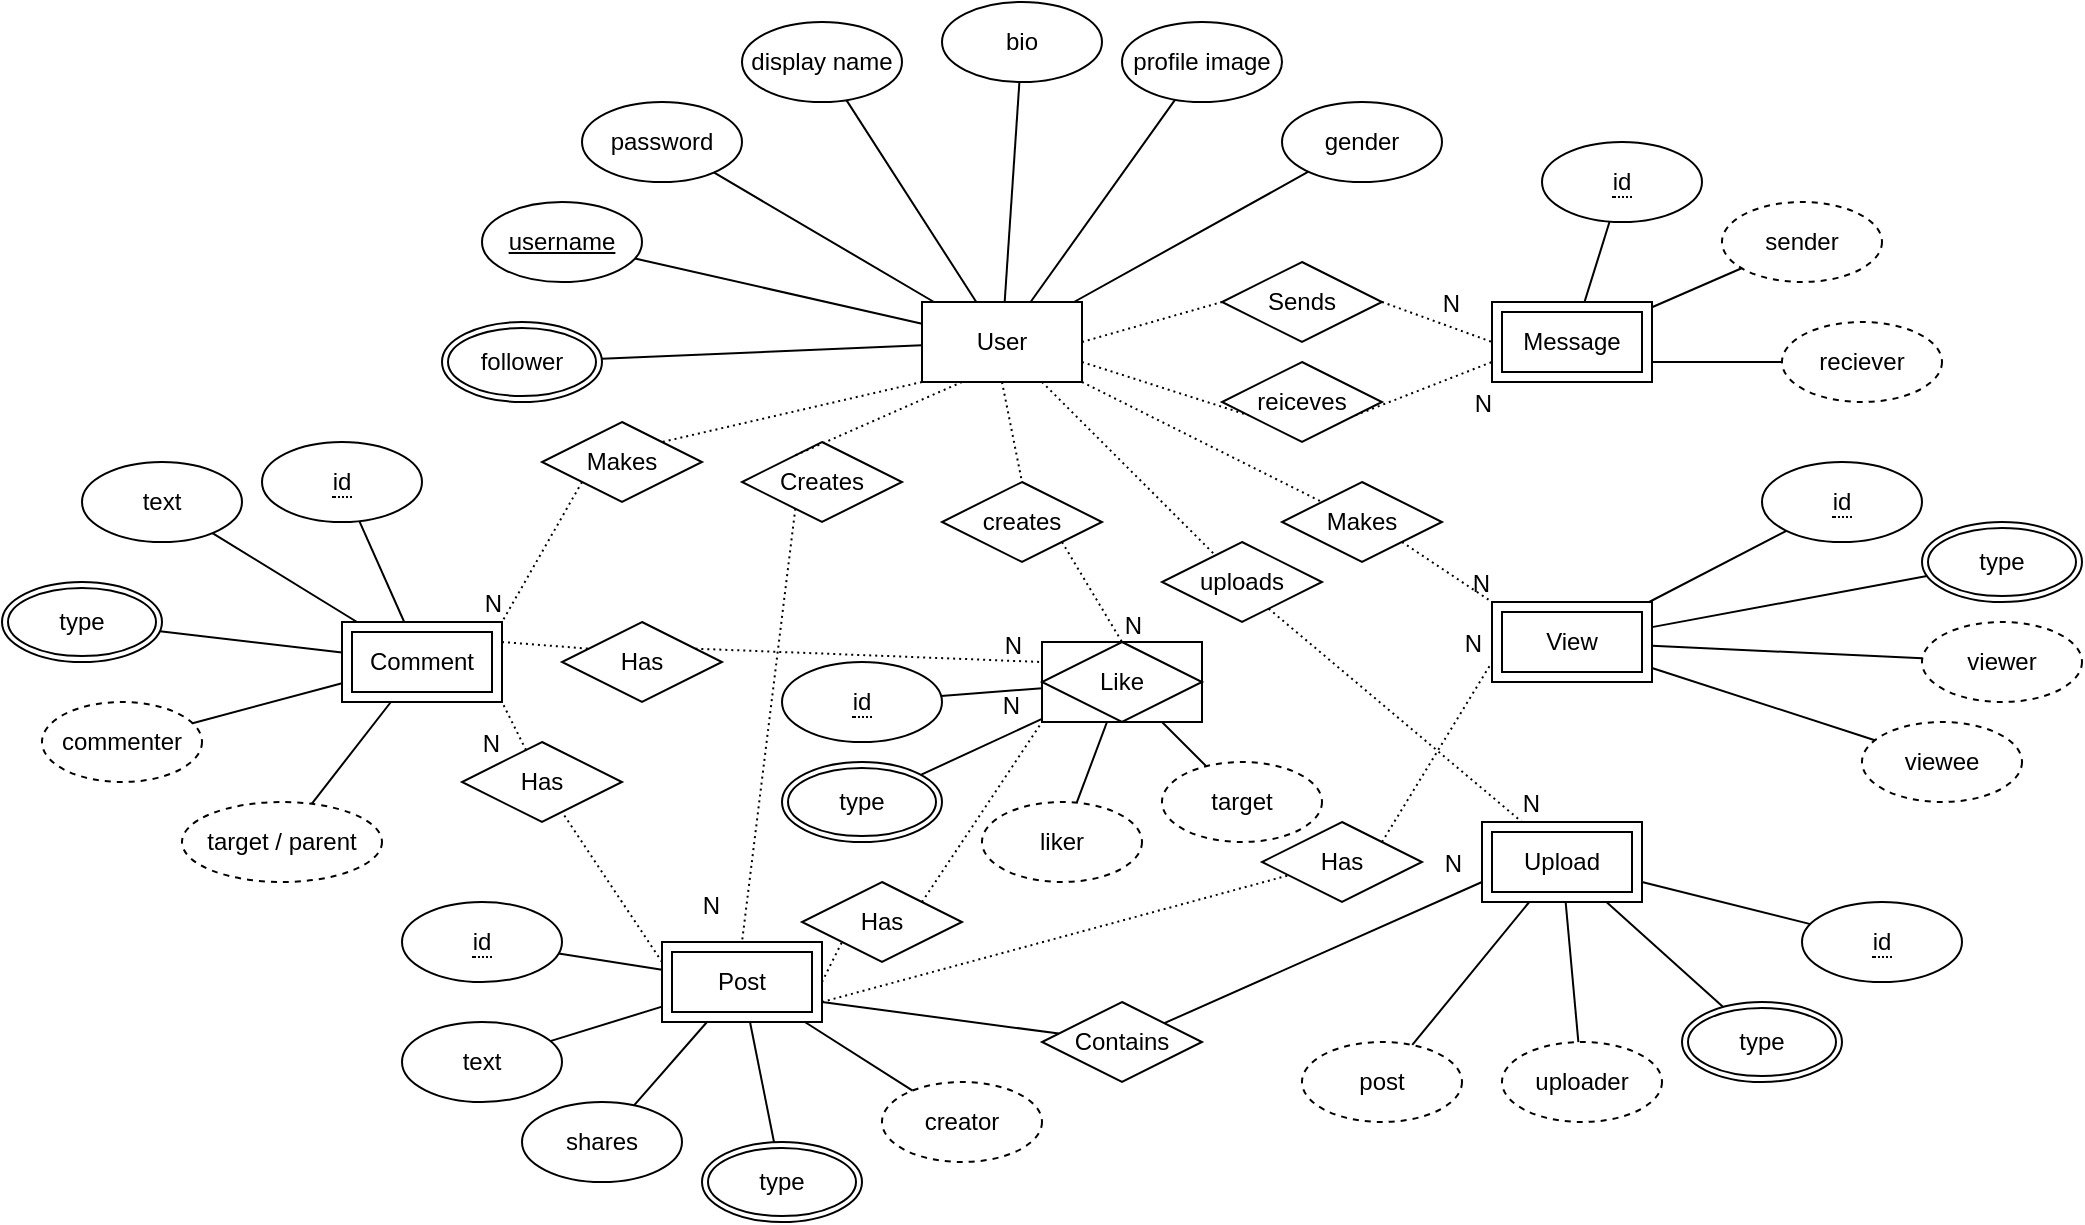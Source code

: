 <mxfile version="20.5.3" type="device"><diagram id="5wnu7Yv1S2RrJkUc7BEH" name="Page-1"><mxGraphModel dx="1881" dy="1700" grid="1" gridSize="10" guides="1" tooltips="1" connect="1" arrows="1" fold="1" page="1" pageScale="1" pageWidth="850" pageHeight="1100" math="0" shadow="0"><root><mxCell id="0"/><mxCell id="1" parent="0"/><mxCell id="T-EY9Mj40xSoA61STu2C-1" value="User" style="rounded=0;whiteSpace=wrap;html=1;" vertex="1" parent="1"><mxGeometry x="100" y="-60" width="80" height="40" as="geometry"/></mxCell><mxCell id="T-EY9Mj40xSoA61STu2C-10" value="Post" style="shape=ext;margin=3;double=1;whiteSpace=wrap;html=1;align=center;" vertex="1" parent="1"><mxGeometry x="-30" y="260" width="80" height="40" as="geometry"/></mxCell><mxCell id="T-EY9Mj40xSoA61STu2C-13" value="Upload" style="shape=ext;margin=3;double=1;whiteSpace=wrap;html=1;align=center;" vertex="1" parent="1"><mxGeometry x="380" y="200" width="80" height="40" as="geometry"/></mxCell><mxCell id="T-EY9Mj40xSoA61STu2C-14" value="Message" style="shape=ext;margin=3;double=1;whiteSpace=wrap;html=1;align=center;" vertex="1" parent="1"><mxGeometry x="385" y="-60" width="80" height="40" as="geometry"/></mxCell><mxCell id="T-EY9Mj40xSoA61STu2C-16" value="Comment" style="shape=ext;margin=3;double=1;whiteSpace=wrap;html=1;align=center;" vertex="1" parent="1"><mxGeometry x="-190" y="100" width="80" height="40" as="geometry"/></mxCell><mxCell id="T-EY9Mj40xSoA61STu2C-17" value="View" style="shape=ext;margin=3;double=1;whiteSpace=wrap;html=1;align=center;" vertex="1" parent="1"><mxGeometry x="385" y="90" width="80" height="40" as="geometry"/></mxCell><mxCell id="T-EY9Mj40xSoA61STu2C-19" value="username" style="ellipse;whiteSpace=wrap;html=1;align=center;fontStyle=4;" vertex="1" parent="1"><mxGeometry x="-120" y="-110" width="80" height="40" as="geometry"/></mxCell><mxCell id="T-EY9Mj40xSoA61STu2C-20" value="password" style="ellipse;whiteSpace=wrap;html=1;align=center;" vertex="1" parent="1"><mxGeometry x="-70" y="-160" width="80" height="40" as="geometry"/></mxCell><mxCell id="T-EY9Mj40xSoA61STu2C-21" value="display name" style="ellipse;whiteSpace=wrap;html=1;align=center;" vertex="1" parent="1"><mxGeometry x="10" y="-200" width="80" height="40" as="geometry"/></mxCell><mxCell id="T-EY9Mj40xSoA61STu2C-22" value="bio" style="ellipse;whiteSpace=wrap;html=1;align=center;" vertex="1" parent="1"><mxGeometry x="110" y="-210" width="80" height="40" as="geometry"/></mxCell><mxCell id="T-EY9Mj40xSoA61STu2C-23" value="profile image" style="ellipse;whiteSpace=wrap;html=1;align=center;" vertex="1" parent="1"><mxGeometry x="200" y="-200" width="80" height="40" as="geometry"/></mxCell><mxCell id="T-EY9Mj40xSoA61STu2C-24" value="gender" style="ellipse;whiteSpace=wrap;html=1;align=center;" vertex="1" parent="1"><mxGeometry x="280" y="-160" width="80" height="40" as="geometry"/></mxCell><mxCell id="T-EY9Mj40xSoA61STu2C-26" value="follower" style="ellipse;shape=doubleEllipse;margin=3;whiteSpace=wrap;html=1;align=center;" vertex="1" parent="1"><mxGeometry x="-140" y="-50" width="80" height="40" as="geometry"/></mxCell><mxCell id="T-EY9Mj40xSoA61STu2C-34" value="" style="endArrow=none;html=1;rounded=0;dashed=1;dashPattern=1 2;exitX=0.25;exitY=1;exitDx=0;exitDy=0;entryX=0.5;entryY=0;entryDx=0;entryDy=0;startArrow=none;" edge="1" parent="1" source="T-EY9Mj40xSoA61STu2C-36" target="T-EY9Mj40xSoA61STu2C-10"><mxGeometry relative="1" as="geometry"><mxPoint x="130" y="250" as="sourcePoint"/><mxPoint x="290" y="250" as="targetPoint"/></mxGeometry></mxCell><mxCell id="T-EY9Mj40xSoA61STu2C-35" value="N" style="resizable=0;html=1;align=right;verticalAlign=bottom;" connectable="0" vertex="1" parent="T-EY9Mj40xSoA61STu2C-34"><mxGeometry x="1" relative="1" as="geometry"><mxPoint x="-10" y="-10" as="offset"/></mxGeometry></mxCell><mxCell id="T-EY9Mj40xSoA61STu2C-36" value="Creates" style="shape=rhombus;perimeter=rhombusPerimeter;whiteSpace=wrap;html=1;align=center;" vertex="1" parent="1"><mxGeometry x="10" y="10" width="80" height="40" as="geometry"/></mxCell><mxCell id="T-EY9Mj40xSoA61STu2C-37" value="" style="endArrow=none;html=1;rounded=0;dashed=1;dashPattern=1 2;exitX=0.25;exitY=1;exitDx=0;exitDy=0;entryX=0.25;entryY=0;entryDx=0;entryDy=0;" edge="1" parent="1" source="T-EY9Mj40xSoA61STu2C-1" target="T-EY9Mj40xSoA61STu2C-36"><mxGeometry relative="1" as="geometry"><mxPoint x="100" y="120" as="sourcePoint"/><mxPoint x="20" y="290" as="targetPoint"/></mxGeometry></mxCell><mxCell id="T-EY9Mj40xSoA61STu2C-39" value="" style="endArrow=none;html=1;rounded=0;entryX=0;entryY=0.75;entryDx=0;entryDy=0;startArrow=none;" edge="1" parent="1" source="T-EY9Mj40xSoA61STu2C-41" target="T-EY9Mj40xSoA61STu2C-13"><mxGeometry relative="1" as="geometry"><mxPoint x="50" y="330" as="sourcePoint"/><mxPoint x="210" y="330" as="targetPoint"/></mxGeometry></mxCell><mxCell id="T-EY9Mj40xSoA61STu2C-40" value="N" style="resizable=0;html=1;align=right;verticalAlign=bottom;" connectable="0" vertex="1" parent="T-EY9Mj40xSoA61STu2C-39"><mxGeometry x="1" relative="1" as="geometry"><mxPoint x="-10" as="offset"/></mxGeometry></mxCell><mxCell id="T-EY9Mj40xSoA61STu2C-41" value="Contains" style="shape=rhombus;perimeter=rhombusPerimeter;whiteSpace=wrap;html=1;align=center;" vertex="1" parent="1"><mxGeometry x="160" y="290" width="80" height="40" as="geometry"/></mxCell><mxCell id="T-EY9Mj40xSoA61STu2C-42" value="" style="endArrow=none;html=1;rounded=0;exitX=1;exitY=0.75;exitDx=0;exitDy=0;" edge="1" parent="1" source="T-EY9Mj40xSoA61STu2C-10" target="T-EY9Mj40xSoA61STu2C-41"><mxGeometry relative="1" as="geometry"><mxPoint x="-30" y="330" as="sourcePoint"/><mxPoint x="80" y="450" as="targetPoint"/></mxGeometry></mxCell><mxCell id="T-EY9Mj40xSoA61STu2C-49" value="" style="endArrow=none;html=1;rounded=0;dashed=1;dashPattern=1 2;exitX=0;exitY=1;exitDx=0;exitDy=0;entryX=1;entryY=0;entryDx=0;entryDy=0;startArrow=none;" edge="1" parent="1" source="T-EY9Mj40xSoA61STu2C-48" target="T-EY9Mj40xSoA61STu2C-16"><mxGeometry relative="1" as="geometry"><mxPoint x="20" y="140" as="sourcePoint"/><mxPoint x="180" y="140" as="targetPoint"/></mxGeometry></mxCell><mxCell id="T-EY9Mj40xSoA61STu2C-50" value="N" style="resizable=0;html=1;align=right;verticalAlign=bottom;" connectable="0" vertex="1" parent="T-EY9Mj40xSoA61STu2C-49"><mxGeometry x="1" relative="1" as="geometry"/></mxCell><mxCell id="T-EY9Mj40xSoA61STu2C-48" value="Makes" style="shape=rhombus;perimeter=rhombusPerimeter;whiteSpace=wrap;html=1;align=center;" vertex="1" parent="1"><mxGeometry x="-90" width="80" height="40" as="geometry"/></mxCell><mxCell id="T-EY9Mj40xSoA61STu2C-51" value="" style="endArrow=none;html=1;rounded=0;dashed=1;dashPattern=1 2;exitX=0;exitY=1;exitDx=0;exitDy=0;entryX=1;entryY=0;entryDx=0;entryDy=0;" edge="1" parent="1" source="T-EY9Mj40xSoA61STu2C-1" target="T-EY9Mj40xSoA61STu2C-48"><mxGeometry relative="1" as="geometry"><mxPoint x="100" y="-20" as="sourcePoint"/><mxPoint x="-80" y="90" as="targetPoint"/></mxGeometry></mxCell><mxCell id="T-EY9Mj40xSoA61STu2C-53" value="" style="endArrow=none;html=1;rounded=0;dashed=1;dashPattern=1 2;entryX=1;entryY=1;entryDx=0;entryDy=0;startArrow=none;" edge="1" parent="1" source="T-EY9Mj40xSoA61STu2C-55" target="T-EY9Mj40xSoA61STu2C-16"><mxGeometry relative="1" as="geometry"><mxPoint x="70" y="140" as="sourcePoint"/><mxPoint x="230" y="140" as="targetPoint"/></mxGeometry></mxCell><mxCell id="T-EY9Mj40xSoA61STu2C-54" value="N" style="resizable=0;html=1;align=right;verticalAlign=bottom;" connectable="0" vertex="1" parent="T-EY9Mj40xSoA61STu2C-53"><mxGeometry x="1" relative="1" as="geometry"><mxPoint y="30" as="offset"/></mxGeometry></mxCell><mxCell id="T-EY9Mj40xSoA61STu2C-55" value="Has" style="shape=rhombus;perimeter=rhombusPerimeter;whiteSpace=wrap;html=1;align=center;" vertex="1" parent="1"><mxGeometry x="-130" y="160" width="80" height="40" as="geometry"/></mxCell><mxCell id="T-EY9Mj40xSoA61STu2C-56" value="" style="endArrow=none;html=1;rounded=0;dashed=1;dashPattern=1 2;exitX=0;exitY=0.25;exitDx=0;exitDy=0;" edge="1" parent="1" source="T-EY9Mj40xSoA61STu2C-10" target="T-EY9Mj40xSoA61STu2C-55"><mxGeometry relative="1" as="geometry"><mxPoint x="50" y="180" as="sourcePoint"/><mxPoint x="-110" y="130" as="targetPoint"/></mxGeometry></mxCell><mxCell id="T-EY9Mj40xSoA61STu2C-63" value="" style="endArrow=none;html=1;rounded=0;dashed=1;dashPattern=1 2;exitX=1;exitY=0.5;exitDx=0;exitDy=0;entryX=0;entryY=0.5;entryDx=0;entryDy=0;startArrow=none;" edge="1" parent="1" source="T-EY9Mj40xSoA61STu2C-60" target="T-EY9Mj40xSoA61STu2C-14"><mxGeometry relative="1" as="geometry"><mxPoint x="170" y="-10" as="sourcePoint"/><mxPoint x="330" y="-10" as="targetPoint"/></mxGeometry></mxCell><mxCell id="T-EY9Mj40xSoA61STu2C-64" value="N" style="resizable=0;html=1;align=right;verticalAlign=bottom;" connectable="0" vertex="1" parent="T-EY9Mj40xSoA61STu2C-63"><mxGeometry x="1" relative="1" as="geometry"><mxPoint x="-15" y="-10" as="offset"/></mxGeometry></mxCell><mxCell id="T-EY9Mj40xSoA61STu2C-60" value="Sends" style="shape=rhombus;perimeter=rhombusPerimeter;whiteSpace=wrap;html=1;align=center;" vertex="1" parent="1"><mxGeometry x="250" y="-80" width="80" height="40" as="geometry"/></mxCell><mxCell id="T-EY9Mj40xSoA61STu2C-65" value="" style="endArrow=none;html=1;rounded=0;dashed=1;dashPattern=1 2;exitX=1;exitY=0.5;exitDx=0;exitDy=0;entryX=0;entryY=0.5;entryDx=0;entryDy=0;" edge="1" parent="1" source="T-EY9Mj40xSoA61STu2C-1" target="T-EY9Mj40xSoA61STu2C-60"><mxGeometry relative="1" as="geometry"><mxPoint x="180" y="-40" as="sourcePoint"/><mxPoint x="385.0" y="-40" as="targetPoint"/></mxGeometry></mxCell><mxCell id="T-EY9Mj40xSoA61STu2C-68" value="" style="endArrow=none;html=1;rounded=0;dashed=1;dashPattern=1 2;exitX=1;exitY=0.75;exitDx=0;exitDy=0;entryX=0;entryY=0.75;entryDx=0;entryDy=0;startArrow=none;" edge="1" parent="1" source="T-EY9Mj40xSoA61STu2C-67" target="T-EY9Mj40xSoA61STu2C-14"><mxGeometry relative="1" as="geometry"><mxPoint x="170" y="-10" as="sourcePoint"/><mxPoint x="330" y="-10" as="targetPoint"/></mxGeometry></mxCell><mxCell id="T-EY9Mj40xSoA61STu2C-69" value="N" style="resizable=0;html=1;align=right;verticalAlign=bottom;" connectable="0" vertex="1" parent="T-EY9Mj40xSoA61STu2C-68"><mxGeometry x="1" relative="1" as="geometry"><mxPoint y="30" as="offset"/></mxGeometry></mxCell><mxCell id="T-EY9Mj40xSoA61STu2C-67" value="reiceves" style="shape=rhombus;perimeter=rhombusPerimeter;whiteSpace=wrap;html=1;align=center;" vertex="1" parent="1"><mxGeometry x="250" y="-30" width="80" height="40" as="geometry"/></mxCell><mxCell id="T-EY9Mj40xSoA61STu2C-70" value="" style="endArrow=none;html=1;rounded=0;dashed=1;dashPattern=1 2;exitX=1;exitY=0.75;exitDx=0;exitDy=0;entryX=0;entryY=0.75;entryDx=0;entryDy=0;" edge="1" parent="1" source="T-EY9Mj40xSoA61STu2C-1" target="T-EY9Mj40xSoA61STu2C-67"><mxGeometry relative="1" as="geometry"><mxPoint x="180" y="-30" as="sourcePoint"/><mxPoint x="385.0" y="-30" as="targetPoint"/></mxGeometry></mxCell><mxCell id="T-EY9Mj40xSoA61STu2C-72" value="Like" style="shape=associativeEntity;whiteSpace=wrap;html=1;align=center;" vertex="1" parent="1"><mxGeometry x="160" y="110" width="80" height="40" as="geometry"/></mxCell><mxCell id="T-EY9Mj40xSoA61STu2C-75" value="" style="endArrow=none;html=1;rounded=0;dashed=1;dashPattern=1 2;exitX=1;exitY=1;exitDx=0;exitDy=0;entryX=0.5;entryY=0;entryDx=0;entryDy=0;startArrow=none;" edge="1" parent="1" source="T-EY9Mj40xSoA61STu2C-74" target="T-EY9Mj40xSoA61STu2C-72"><mxGeometry relative="1" as="geometry"><mxPoint x="70" y="70" as="sourcePoint"/><mxPoint x="230" y="70" as="targetPoint"/></mxGeometry></mxCell><mxCell id="T-EY9Mj40xSoA61STu2C-76" value="N" style="resizable=0;html=1;align=right;verticalAlign=bottom;glass=0;" connectable="0" vertex="1" parent="T-EY9Mj40xSoA61STu2C-75"><mxGeometry x="1" relative="1" as="geometry"><mxPoint x="10" as="offset"/></mxGeometry></mxCell><mxCell id="T-EY9Mj40xSoA61STu2C-74" value="creates" style="shape=rhombus;perimeter=rhombusPerimeter;whiteSpace=wrap;html=1;align=center;" vertex="1" parent="1"><mxGeometry x="110" y="30" width="80" height="40" as="geometry"/></mxCell><mxCell id="T-EY9Mj40xSoA61STu2C-77" value="" style="endArrow=none;html=1;rounded=0;dashed=1;dashPattern=1 2;exitX=0.5;exitY=1;exitDx=0;exitDy=0;entryX=0.5;entryY=0;entryDx=0;entryDy=0;" edge="1" parent="1" source="T-EY9Mj40xSoA61STu2C-1" target="T-EY9Mj40xSoA61STu2C-74"><mxGeometry relative="1" as="geometry"><mxPoint x="180" y="-20" as="sourcePoint"/><mxPoint x="240" y="80" as="targetPoint"/></mxGeometry></mxCell><mxCell id="T-EY9Mj40xSoA61STu2C-83" value="" style="endArrow=none;html=1;rounded=0;dashed=1;dashPattern=1 2;entryX=0;entryY=1;entryDx=0;entryDy=0;exitX=1;exitY=0;exitDx=0;exitDy=0;startArrow=none;" edge="1" parent="1" source="T-EY9Mj40xSoA61STu2C-82" target="T-EY9Mj40xSoA61STu2C-72"><mxGeometry relative="1" as="geometry"><mxPoint x="10" y="200" as="sourcePoint"/><mxPoint x="170" y="200" as="targetPoint"/></mxGeometry></mxCell><mxCell id="T-EY9Mj40xSoA61STu2C-84" value="N" style="resizable=0;html=1;align=right;verticalAlign=bottom;glass=0;" connectable="0" vertex="1" parent="T-EY9Mj40xSoA61STu2C-83"><mxGeometry x="1" relative="1" as="geometry"><mxPoint x="-10" as="offset"/></mxGeometry></mxCell><mxCell id="T-EY9Mj40xSoA61STu2C-85" value="" style="endArrow=none;html=1;rounded=0;dashed=1;dashPattern=1 2;entryX=0;entryY=0.25;entryDx=0;entryDy=0;exitX=1;exitY=0.25;exitDx=0;exitDy=0;startArrow=none;" edge="1" parent="1" source="T-EY9Mj40xSoA61STu2C-87" target="T-EY9Mj40xSoA61STu2C-72"><mxGeometry relative="1" as="geometry"><mxPoint x="10" y="200" as="sourcePoint"/><mxPoint x="170" y="200" as="targetPoint"/></mxGeometry></mxCell><mxCell id="T-EY9Mj40xSoA61STu2C-86" value="N" style="resizable=0;html=1;align=right;verticalAlign=bottom;glass=0;" connectable="0" vertex="1" parent="T-EY9Mj40xSoA61STu2C-85"><mxGeometry x="1" relative="1" as="geometry"><mxPoint x="-10" as="offset"/></mxGeometry></mxCell><mxCell id="T-EY9Mj40xSoA61STu2C-87" value="Has" style="shape=rhombus;perimeter=rhombusPerimeter;whiteSpace=wrap;html=1;align=center;" vertex="1" parent="1"><mxGeometry x="-80" y="100" width="80" height="40" as="geometry"/></mxCell><mxCell id="T-EY9Mj40xSoA61STu2C-88" value="" style="endArrow=none;html=1;rounded=0;dashed=1;dashPattern=1 2;entryX=0;entryY=0.25;entryDx=0;entryDy=0;exitX=1;exitY=0.25;exitDx=0;exitDy=0;" edge="1" parent="1" source="T-EY9Mj40xSoA61STu2C-16" target="T-EY9Mj40xSoA61STu2C-87"><mxGeometry relative="1" as="geometry"><mxPoint x="-110" y="110" as="sourcePoint"/><mxPoint x="210" y="110" as="targetPoint"/></mxGeometry></mxCell><mxCell id="T-EY9Mj40xSoA61STu2C-82" value="Has" style="shape=rhombus;perimeter=rhombusPerimeter;whiteSpace=wrap;html=1;align=center;" vertex="1" parent="1"><mxGeometry x="40" y="230" width="80" height="40" as="geometry"/></mxCell><mxCell id="T-EY9Mj40xSoA61STu2C-90" value="" style="endArrow=none;html=1;rounded=0;dashed=1;dashPattern=1 2;entryX=0;entryY=1;entryDx=0;entryDy=0;exitX=1;exitY=0.5;exitDx=0;exitDy=0;" edge="1" parent="1" source="T-EY9Mj40xSoA61STu2C-10" target="T-EY9Mj40xSoA61STu2C-82"><mxGeometry relative="1" as="geometry"><mxPoint x="60" y="220" as="sourcePoint"/><mxPoint x="210" y="140" as="targetPoint"/></mxGeometry></mxCell><mxCell id="T-EY9Mj40xSoA61STu2C-92" value="" style="endArrow=none;html=1;rounded=0;dashed=1;dashPattern=1 2;entryX=0.25;entryY=0;entryDx=0;entryDy=0;exitX=0.75;exitY=1;exitDx=0;exitDy=0;startArrow=none;" edge="1" parent="1" source="T-EY9Mj40xSoA61STu2C-94" target="T-EY9Mj40xSoA61STu2C-13"><mxGeometry relative="1" as="geometry"><mxPoint x="100" y="140" as="sourcePoint"/><mxPoint x="260" y="140" as="targetPoint"/></mxGeometry></mxCell><mxCell id="T-EY9Mj40xSoA61STu2C-93" value="N" style="resizable=0;html=1;align=right;verticalAlign=bottom;glass=0;" connectable="0" vertex="1" parent="T-EY9Mj40xSoA61STu2C-92"><mxGeometry x="1" relative="1" as="geometry"><mxPoint x="10" as="offset"/></mxGeometry></mxCell><mxCell id="T-EY9Mj40xSoA61STu2C-94" value="uploads" style="shape=rhombus;perimeter=rhombusPerimeter;whiteSpace=wrap;html=1;align=center;" vertex="1" parent="1"><mxGeometry x="220" y="60" width="80" height="40" as="geometry"/></mxCell><mxCell id="T-EY9Mj40xSoA61STu2C-95" value="" style="endArrow=none;html=1;rounded=0;dashed=1;dashPattern=1 2;entryX=0.25;entryY=0;entryDx=0;entryDy=0;exitX=0.75;exitY=1;exitDx=0;exitDy=0;" edge="1" parent="1" source="T-EY9Mj40xSoA61STu2C-1" target="T-EY9Mj40xSoA61STu2C-94"><mxGeometry relative="1" as="geometry"><mxPoint x="160" y="-20" as="sourcePoint"/><mxPoint x="400" y="200" as="targetPoint"/></mxGeometry></mxCell><mxCell id="T-EY9Mj40xSoA61STu2C-97" value="" style="endArrow=none;html=1;rounded=0;dashed=1;dashPattern=1 2;exitX=1;exitY=1;exitDx=0;exitDy=0;entryX=0;entryY=0;entryDx=0;entryDy=0;startArrow=none;" edge="1" parent="1" source="T-EY9Mj40xSoA61STu2C-99" target="T-EY9Mj40xSoA61STu2C-17"><mxGeometry relative="1" as="geometry"><mxPoint x="200" y="80" as="sourcePoint"/><mxPoint x="360" y="80" as="targetPoint"/></mxGeometry></mxCell><mxCell id="T-EY9Mj40xSoA61STu2C-98" value="N" style="resizable=0;html=1;align=right;verticalAlign=bottom;glass=0;" connectable="0" vertex="1" parent="T-EY9Mj40xSoA61STu2C-97"><mxGeometry x="1" relative="1" as="geometry"/></mxCell><mxCell id="T-EY9Mj40xSoA61STu2C-99" value="Makes" style="shape=rhombus;perimeter=rhombusPerimeter;whiteSpace=wrap;html=1;align=center;" vertex="1" parent="1"><mxGeometry x="280" y="30" width="80" height="40" as="geometry"/></mxCell><mxCell id="T-EY9Mj40xSoA61STu2C-100" value="" style="endArrow=none;html=1;rounded=0;dashed=1;dashPattern=1 2;exitX=1;exitY=1;exitDx=0;exitDy=0;entryX=0;entryY=0;entryDx=0;entryDy=0;" edge="1" parent="1" source="T-EY9Mj40xSoA61STu2C-1" target="T-EY9Mj40xSoA61STu2C-99"><mxGeometry relative="1" as="geometry"><mxPoint x="180" y="-20" as="sourcePoint"/><mxPoint x="385" y="80" as="targetPoint"/></mxGeometry></mxCell><mxCell id="T-EY9Mj40xSoA61STu2C-102" value="" style="endArrow=none;html=1;rounded=0;dashed=1;dashPattern=1 2;exitX=1;exitY=0;exitDx=0;exitDy=0;entryX=0;entryY=0.75;entryDx=0;entryDy=0;startArrow=none;" edge="1" parent="1" source="T-EY9Mj40xSoA61STu2C-107" target="T-EY9Mj40xSoA61STu2C-17"><mxGeometry relative="1" as="geometry"><mxPoint x="150" y="160" as="sourcePoint"/><mxPoint x="310" y="160" as="targetPoint"/></mxGeometry></mxCell><mxCell id="T-EY9Mj40xSoA61STu2C-103" value="N" style="resizable=0;html=1;align=right;verticalAlign=bottom;glass=0;" connectable="0" vertex="1" parent="T-EY9Mj40xSoA61STu2C-102"><mxGeometry x="1" relative="1" as="geometry"><mxPoint x="-5" as="offset"/></mxGeometry></mxCell><mxCell id="T-EY9Mj40xSoA61STu2C-107" value="Has" style="shape=rhombus;perimeter=rhombusPerimeter;whiteSpace=wrap;html=1;align=center;" vertex="1" parent="1"><mxGeometry x="270" y="200" width="80" height="40" as="geometry"/></mxCell><mxCell id="T-EY9Mj40xSoA61STu2C-108" value="" style="endArrow=none;html=1;rounded=0;dashed=1;dashPattern=1 2;exitX=1;exitY=0.75;exitDx=0;exitDy=0;entryX=0;entryY=0.75;entryDx=0;entryDy=0;" edge="1" parent="1" source="T-EY9Mj40xSoA61STu2C-10" target="T-EY9Mj40xSoA61STu2C-107"><mxGeometry relative="1" as="geometry"><mxPoint x="60" y="230" as="sourcePoint"/><mxPoint x="385" y="120" as="targetPoint"/></mxGeometry></mxCell><mxCell id="T-EY9Mj40xSoA61STu2C-113" value="" style="endArrow=none;html=1;rounded=0;strokeColor=default;" edge="1" parent="1" source="T-EY9Mj40xSoA61STu2C-13" target="T-EY9Mj40xSoA61STu2C-172"><mxGeometry relative="1" as="geometry"><mxPoint x="450" y="110" as="sourcePoint"/><mxPoint x="500.495" y="292.539" as="targetPoint"/></mxGeometry></mxCell><mxCell id="T-EY9Mj40xSoA61STu2C-114" value="&lt;span style=&quot;border-bottom: 1px dotted&quot;&gt;id&lt;/span&gt;" style="ellipse;whiteSpace=wrap;html=1;align=center;glass=0;" vertex="1" parent="1"><mxGeometry x="540" y="240" width="80" height="40" as="geometry"/></mxCell><mxCell id="T-EY9Mj40xSoA61STu2C-115" value="" style="endArrow=none;html=1;rounded=0;strokeColor=default;" edge="1" parent="1" source="T-EY9Mj40xSoA61STu2C-13" target="T-EY9Mj40xSoA61STu2C-114"><mxGeometry relative="1" as="geometry"><mxPoint x="410" y="150" as="sourcePoint"/><mxPoint x="570" y="150" as="targetPoint"/></mxGeometry></mxCell><mxCell id="T-EY9Mj40xSoA61STu2C-116" value="uploader" style="ellipse;whiteSpace=wrap;html=1;align=center;dashed=1;glass=0;" vertex="1" parent="1"><mxGeometry x="390" y="310" width="80" height="40" as="geometry"/></mxCell><mxCell id="T-EY9Mj40xSoA61STu2C-117" value="" style="endArrow=none;html=1;rounded=0;strokeColor=default;" edge="1" parent="1" source="T-EY9Mj40xSoA61STu2C-13" target="T-EY9Mj40xSoA61STu2C-116"><mxGeometry relative="1" as="geometry"><mxPoint x="430" y="220" as="sourcePoint"/><mxPoint x="590" y="220" as="targetPoint"/></mxGeometry></mxCell><mxCell id="T-EY9Mj40xSoA61STu2C-118" value="post" style="ellipse;whiteSpace=wrap;html=1;align=center;dashed=1;glass=0;" vertex="1" parent="1"><mxGeometry x="290" y="310" width="80" height="40" as="geometry"/></mxCell><mxCell id="T-EY9Mj40xSoA61STu2C-119" value="" style="endArrow=none;html=1;rounded=0;strokeColor=default;" edge="1" parent="1" source="T-EY9Mj40xSoA61STu2C-13" target="T-EY9Mj40xSoA61STu2C-118"><mxGeometry relative="1" as="geometry"><mxPoint x="470" y="230" as="sourcePoint"/><mxPoint x="530" y="240" as="targetPoint"/></mxGeometry></mxCell><mxCell id="T-EY9Mj40xSoA61STu2C-120" value="sender" style="ellipse;whiteSpace=wrap;html=1;align=center;dashed=1;glass=0;" vertex="1" parent="1"><mxGeometry x="500" y="-110" width="80" height="40" as="geometry"/></mxCell><mxCell id="T-EY9Mj40xSoA61STu2C-121" value="&lt;span style=&quot;border-bottom: 1px dotted&quot;&gt;id&lt;/span&gt;" style="ellipse;whiteSpace=wrap;html=1;align=center;glass=0;" vertex="1" parent="1"><mxGeometry x="410" y="-140" width="80" height="40" as="geometry"/></mxCell><mxCell id="T-EY9Mj40xSoA61STu2C-122" value="reciever" style="ellipse;whiteSpace=wrap;html=1;align=center;dashed=1;glass=0;" vertex="1" parent="1"><mxGeometry x="530" y="-50" width="80" height="40" as="geometry"/></mxCell><mxCell id="T-EY9Mj40xSoA61STu2C-123" value="" style="endArrow=none;html=1;rounded=0;strokeColor=default;exitX=1;exitY=0.75;exitDx=0;exitDy=0;" edge="1" parent="1" source="T-EY9Mj40xSoA61STu2C-14" target="T-EY9Mj40xSoA61STu2C-122"><mxGeometry relative="1" as="geometry"><mxPoint x="390" y="-50" as="sourcePoint"/><mxPoint x="550" y="-50" as="targetPoint"/></mxGeometry></mxCell><mxCell id="T-EY9Mj40xSoA61STu2C-124" value="" style="endArrow=none;html=1;rounded=0;strokeColor=default;" edge="1" parent="1" source="T-EY9Mj40xSoA61STu2C-14" target="T-EY9Mj40xSoA61STu2C-120"><mxGeometry relative="1" as="geometry"><mxPoint x="390" y="-50" as="sourcePoint"/><mxPoint x="550" y="-50" as="targetPoint"/></mxGeometry></mxCell><mxCell id="T-EY9Mj40xSoA61STu2C-125" value="" style="endArrow=none;html=1;rounded=0;strokeColor=default;" edge="1" parent="1" source="T-EY9Mj40xSoA61STu2C-14" target="T-EY9Mj40xSoA61STu2C-121"><mxGeometry relative="1" as="geometry"><mxPoint x="410" y="-140.57" as="sourcePoint"/><mxPoint x="570" y="-140.57" as="targetPoint"/></mxGeometry></mxCell><mxCell id="T-EY9Mj40xSoA61STu2C-127" value="" style="endArrow=none;html=1;rounded=0;strokeColor=default;" edge="1" parent="1" source="T-EY9Mj40xSoA61STu2C-171" target="T-EY9Mj40xSoA61STu2C-17"><mxGeometry relative="1" as="geometry"><mxPoint x="602.505" y="76.966" as="sourcePoint"/><mxPoint x="550" y="70" as="targetPoint"/></mxGeometry></mxCell><mxCell id="T-EY9Mj40xSoA61STu2C-128" value="&lt;span style=&quot;border-bottom: 1px dotted&quot;&gt;id&lt;/span&gt;" style="ellipse;whiteSpace=wrap;html=1;align=center;glass=0;" vertex="1" parent="1"><mxGeometry x="520" y="20" width="80" height="40" as="geometry"/></mxCell><mxCell id="T-EY9Mj40xSoA61STu2C-129" value="" style="endArrow=none;html=1;rounded=0;strokeColor=default;" edge="1" parent="1" source="T-EY9Mj40xSoA61STu2C-17" target="T-EY9Mj40xSoA61STu2C-128"><mxGeometry relative="1" as="geometry"><mxPoint x="380" y="70" as="sourcePoint"/><mxPoint x="540" y="70" as="targetPoint"/></mxGeometry></mxCell><mxCell id="T-EY9Mj40xSoA61STu2C-130" value="viewer" style="ellipse;whiteSpace=wrap;html=1;align=center;dashed=1;glass=0;" vertex="1" parent="1"><mxGeometry x="600" y="100" width="80" height="40" as="geometry"/></mxCell><mxCell id="T-EY9Mj40xSoA61STu2C-131" value="viewee" style="ellipse;whiteSpace=wrap;html=1;align=center;dashed=1;glass=0;" vertex="1" parent="1"><mxGeometry x="570" y="150" width="80" height="40" as="geometry"/></mxCell><mxCell id="T-EY9Mj40xSoA61STu2C-132" value="" style="endArrow=none;html=1;rounded=0;strokeColor=default;" edge="1" parent="1" source="T-EY9Mj40xSoA61STu2C-130" target="T-EY9Mj40xSoA61STu2C-17"><mxGeometry relative="1" as="geometry"><mxPoint x="612.442" y="86.881" as="sourcePoint"/><mxPoint x="475" y="112.558" as="targetPoint"/></mxGeometry></mxCell><mxCell id="T-EY9Mj40xSoA61STu2C-133" value="" style="endArrow=none;html=1;rounded=0;strokeColor=default;" edge="1" parent="1" source="T-EY9Mj40xSoA61STu2C-131" target="T-EY9Mj40xSoA61STu2C-17"><mxGeometry relative="1" as="geometry"><mxPoint x="622.442" y="96.881" as="sourcePoint"/><mxPoint x="485" y="122.558" as="targetPoint"/></mxGeometry></mxCell><mxCell id="T-EY9Mj40xSoA61STu2C-134" value="text" style="ellipse;whiteSpace=wrap;html=1;align=center;glass=0;" vertex="1" parent="1"><mxGeometry x="-160" y="300" width="80" height="40" as="geometry"/></mxCell><mxCell id="T-EY9Mj40xSoA61STu2C-135" value="shares" style="ellipse;whiteSpace=wrap;html=1;align=center;glass=0;" vertex="1" parent="1"><mxGeometry x="-100" y="340" width="80" height="40" as="geometry"/></mxCell><mxCell id="T-EY9Mj40xSoA61STu2C-137" value="creator" style="ellipse;whiteSpace=wrap;html=1;align=center;dashed=1;glass=0;" vertex="1" parent="1"><mxGeometry x="80" y="330" width="80" height="40" as="geometry"/></mxCell><mxCell id="T-EY9Mj40xSoA61STu2C-138" value="&lt;span style=&quot;border-bottom: 1px dotted&quot;&gt;id&lt;/span&gt;" style="ellipse;whiteSpace=wrap;html=1;align=center;glass=0;" vertex="1" parent="1"><mxGeometry x="-160" y="240" width="80" height="40" as="geometry"/></mxCell><mxCell id="T-EY9Mj40xSoA61STu2C-139" value="" style="endArrow=none;html=1;rounded=0;strokeColor=default;" edge="1" parent="1" source="T-EY9Mj40xSoA61STu2C-138" target="T-EY9Mj40xSoA61STu2C-10"><mxGeometry relative="1" as="geometry"><mxPoint x="-100" y="270" as="sourcePoint"/><mxPoint x="60" y="270" as="targetPoint"/></mxGeometry></mxCell><mxCell id="T-EY9Mj40xSoA61STu2C-140" value="" style="endArrow=none;html=1;rounded=0;strokeColor=default;" edge="1" parent="1" source="T-EY9Mj40xSoA61STu2C-137" target="T-EY9Mj40xSoA61STu2C-10"><mxGeometry relative="1" as="geometry"><mxPoint x="-100" y="270" as="sourcePoint"/><mxPoint x="60" y="270" as="targetPoint"/></mxGeometry></mxCell><mxCell id="T-EY9Mj40xSoA61STu2C-141" value="" style="endArrow=none;html=1;rounded=0;strokeColor=default;" edge="1" parent="1" source="T-EY9Mj40xSoA61STu2C-173" target="T-EY9Mj40xSoA61STu2C-10"><mxGeometry relative="1" as="geometry"><mxPoint x="26.208" y="360.09" as="sourcePoint"/><mxPoint x="60" y="270" as="targetPoint"/></mxGeometry></mxCell><mxCell id="T-EY9Mj40xSoA61STu2C-142" value="" style="endArrow=none;html=1;rounded=0;strokeColor=default;" edge="1" parent="1" source="T-EY9Mj40xSoA61STu2C-135" target="T-EY9Mj40xSoA61STu2C-10"><mxGeometry relative="1" as="geometry"><mxPoint x="-100" y="270" as="sourcePoint"/><mxPoint x="60" y="270" as="targetPoint"/></mxGeometry></mxCell><mxCell id="T-EY9Mj40xSoA61STu2C-143" value="" style="endArrow=none;html=1;rounded=0;strokeColor=default;" edge="1" parent="1" source="T-EY9Mj40xSoA61STu2C-134" target="T-EY9Mj40xSoA61STu2C-10"><mxGeometry relative="1" as="geometry"><mxPoint x="-100" y="270" as="sourcePoint"/><mxPoint x="60" y="270" as="targetPoint"/></mxGeometry></mxCell><mxCell id="T-EY9Mj40xSoA61STu2C-144" value="&lt;span style=&quot;border-bottom: 1px dotted&quot;&gt;id&lt;/span&gt;" style="ellipse;whiteSpace=wrap;html=1;align=center;glass=0;" vertex="1" parent="1"><mxGeometry x="-230" y="10" width="80" height="40" as="geometry"/></mxCell><mxCell id="T-EY9Mj40xSoA61STu2C-145" value="" style="endArrow=none;html=1;rounded=0;strokeColor=default;" edge="1" parent="1" source="T-EY9Mj40xSoA61STu2C-16" target="T-EY9Mj40xSoA61STu2C-144"><mxGeometry relative="1" as="geometry"><mxPoint x="-160" y="120" as="sourcePoint"/><mxPoint y="120" as="targetPoint"/></mxGeometry></mxCell><mxCell id="T-EY9Mj40xSoA61STu2C-146" value="text" style="ellipse;whiteSpace=wrap;html=1;align=center;glass=0;" vertex="1" parent="1"><mxGeometry x="-320" y="20" width="80" height="40" as="geometry"/></mxCell><mxCell id="T-EY9Mj40xSoA61STu2C-147" value="commenter" style="ellipse;whiteSpace=wrap;html=1;align=center;dashed=1;glass=0;" vertex="1" parent="1"><mxGeometry x="-340" y="140" width="80" height="40" as="geometry"/></mxCell><mxCell id="T-EY9Mj40xSoA61STu2C-148" value="target / parent" style="ellipse;whiteSpace=wrap;html=1;align=center;dashed=1;glass=0;" vertex="1" parent="1"><mxGeometry x="-270" y="190" width="100" height="40" as="geometry"/></mxCell><mxCell id="T-EY9Mj40xSoA61STu2C-149" value="" style="endArrow=none;html=1;rounded=0;strokeColor=default;" edge="1" parent="1" source="T-EY9Mj40xSoA61STu2C-16" target="T-EY9Mj40xSoA61STu2C-148"><mxGeometry relative="1" as="geometry"><mxPoint x="-176.667" y="110" as="sourcePoint"/><mxPoint x="-222.971" y="84.743" as="targetPoint"/></mxGeometry></mxCell><mxCell id="T-EY9Mj40xSoA61STu2C-150" value="" style="endArrow=none;html=1;rounded=0;strokeColor=default;" edge="1" parent="1" source="T-EY9Mj40xSoA61STu2C-16" target="T-EY9Mj40xSoA61STu2C-147"><mxGeometry relative="1" as="geometry"><mxPoint x="-166.667" y="120" as="sourcePoint"/><mxPoint x="-212.971" y="94.743" as="targetPoint"/></mxGeometry></mxCell><mxCell id="T-EY9Mj40xSoA61STu2C-151" value="" style="endArrow=none;html=1;rounded=0;strokeColor=default;" edge="1" parent="1" source="T-EY9Mj40xSoA61STu2C-16" target="T-EY9Mj40xSoA61STu2C-146"><mxGeometry relative="1" as="geometry"><mxPoint x="-156.667" y="130" as="sourcePoint"/><mxPoint x="-202.971" y="104.743" as="targetPoint"/></mxGeometry></mxCell><mxCell id="T-EY9Mj40xSoA61STu2C-153" value="" style="endArrow=none;html=1;rounded=0;strokeColor=default;" edge="1" parent="1" source="T-EY9Mj40xSoA61STu2C-16" target="T-EY9Mj40xSoA61STu2C-174"><mxGeometry relative="1" as="geometry"><mxPoint x="-176.667" y="110" as="sourcePoint"/><mxPoint x="-281.069" y="104.593" as="targetPoint"/></mxGeometry></mxCell><mxCell id="T-EY9Mj40xSoA61STu2C-155" value="&lt;span style=&quot;border-bottom: 1px dotted&quot;&gt;id&lt;/span&gt;" style="ellipse;whiteSpace=wrap;html=1;align=center;glass=0;" vertex="1" parent="1"><mxGeometry x="30" y="120" width="80" height="40" as="geometry"/></mxCell><mxCell id="T-EY9Mj40xSoA61STu2C-157" value="liker" style="ellipse;whiteSpace=wrap;html=1;align=center;dashed=1;glass=0;" vertex="1" parent="1"><mxGeometry x="130" y="190" width="80" height="40" as="geometry"/></mxCell><mxCell id="T-EY9Mj40xSoA61STu2C-158" value="target" style="ellipse;whiteSpace=wrap;html=1;align=center;dashed=1;glass=0;" vertex="1" parent="1"><mxGeometry x="220" y="170" width="80" height="40" as="geometry"/></mxCell><mxCell id="T-EY9Mj40xSoA61STu2C-159" value="" style="endArrow=none;html=1;rounded=0;strokeColor=default;" edge="1" parent="1" source="T-EY9Mj40xSoA61STu2C-72" target="T-EY9Mj40xSoA61STu2C-157"><mxGeometry relative="1" as="geometry"><mxPoint x="160" y="150" as="sourcePoint"/><mxPoint x="320" y="150" as="targetPoint"/></mxGeometry></mxCell><mxCell id="T-EY9Mj40xSoA61STu2C-160" value="" style="endArrow=none;html=1;rounded=0;strokeColor=default;" edge="1" parent="1" source="T-EY9Mj40xSoA61STu2C-72" target="T-EY9Mj40xSoA61STu2C-158"><mxGeometry relative="1" as="geometry"><mxPoint x="160" y="150" as="sourcePoint"/><mxPoint x="320" y="150" as="targetPoint"/></mxGeometry></mxCell><mxCell id="T-EY9Mj40xSoA61STu2C-161" value="" style="endArrow=none;html=1;rounded=0;strokeColor=default;" edge="1" parent="1" source="T-EY9Mj40xSoA61STu2C-72" target="T-EY9Mj40xSoA61STu2C-177"><mxGeometry relative="1" as="geometry"><mxPoint x="202.5" y="160" as="sourcePoint"/><mxPoint x="99.342" y="176.408" as="targetPoint"/></mxGeometry></mxCell><mxCell id="T-EY9Mj40xSoA61STu2C-162" value="" style="endArrow=none;html=1;rounded=0;strokeColor=default;" edge="1" parent="1" source="T-EY9Mj40xSoA61STu2C-72" target="T-EY9Mj40xSoA61STu2C-155"><mxGeometry relative="1" as="geometry"><mxPoint x="212.5" y="170" as="sourcePoint"/><mxPoint x="197.372" y="210.343" as="targetPoint"/></mxGeometry></mxCell><mxCell id="T-EY9Mj40xSoA61STu2C-164" value="" style="endArrow=none;html=1;rounded=0;strokeColor=default;" edge="1" parent="1" source="T-EY9Mj40xSoA61STu2C-21" target="T-EY9Mj40xSoA61STu2C-1"><mxGeometry relative="1" as="geometry"><mxPoint x="110" y="-110" as="sourcePoint"/><mxPoint x="270" y="-110" as="targetPoint"/></mxGeometry></mxCell><mxCell id="T-EY9Mj40xSoA61STu2C-165" value="" style="endArrow=none;html=1;rounded=0;strokeColor=default;" edge="1" parent="1" source="T-EY9Mj40xSoA61STu2C-20" target="T-EY9Mj40xSoA61STu2C-1"><mxGeometry relative="1" as="geometry"><mxPoint x="30" y="-90" as="sourcePoint"/><mxPoint x="190" y="-90" as="targetPoint"/></mxGeometry></mxCell><mxCell id="T-EY9Mj40xSoA61STu2C-166" value="" style="endArrow=none;html=1;rounded=0;strokeColor=default;" edge="1" parent="1" source="T-EY9Mj40xSoA61STu2C-19" target="T-EY9Mj40xSoA61STu2C-1"><mxGeometry relative="1" as="geometry"><mxPoint x="-10" y="-60" as="sourcePoint"/><mxPoint x="150" y="-60" as="targetPoint"/></mxGeometry></mxCell><mxCell id="T-EY9Mj40xSoA61STu2C-167" value="" style="endArrow=none;html=1;rounded=0;strokeColor=default;" edge="1" parent="1" source="T-EY9Mj40xSoA61STu2C-26" target="T-EY9Mj40xSoA61STu2C-1"><mxGeometry relative="1" as="geometry"><mxPoint x="-10" y="-60" as="sourcePoint"/><mxPoint x="150" y="-60" as="targetPoint"/></mxGeometry></mxCell><mxCell id="T-EY9Mj40xSoA61STu2C-168" value="" style="endArrow=none;html=1;rounded=0;strokeColor=default;" edge="1" parent="1" source="T-EY9Mj40xSoA61STu2C-24" target="T-EY9Mj40xSoA61STu2C-1"><mxGeometry relative="1" as="geometry"><mxPoint x="40" y="-90" as="sourcePoint"/><mxPoint x="200" y="-90" as="targetPoint"/></mxGeometry></mxCell><mxCell id="T-EY9Mj40xSoA61STu2C-169" value="" style="endArrow=none;html=1;rounded=0;strokeColor=default;" edge="1" parent="1" source="T-EY9Mj40xSoA61STu2C-23" target="T-EY9Mj40xSoA61STu2C-1"><mxGeometry relative="1" as="geometry"><mxPoint x="40" y="-90" as="sourcePoint"/><mxPoint x="200" y="-90" as="targetPoint"/></mxGeometry></mxCell><mxCell id="T-EY9Mj40xSoA61STu2C-170" value="" style="endArrow=none;html=1;rounded=0;strokeColor=default;" edge="1" parent="1" source="T-EY9Mj40xSoA61STu2C-22" target="T-EY9Mj40xSoA61STu2C-1"><mxGeometry relative="1" as="geometry"><mxPoint x="40" y="-90" as="sourcePoint"/><mxPoint x="200" y="-90" as="targetPoint"/></mxGeometry></mxCell><mxCell id="T-EY9Mj40xSoA61STu2C-171" value="type" style="ellipse;shape=doubleEllipse;margin=3;whiteSpace=wrap;html=1;align=center;" vertex="1" parent="1"><mxGeometry x="600" y="50" width="80" height="40" as="geometry"/></mxCell><mxCell id="T-EY9Mj40xSoA61STu2C-172" value="type" style="ellipse;shape=doubleEllipse;margin=3;whiteSpace=wrap;html=1;align=center;" vertex="1" parent="1"><mxGeometry x="480" y="290" width="80" height="40" as="geometry"/></mxCell><mxCell id="T-EY9Mj40xSoA61STu2C-173" value="type" style="ellipse;shape=doubleEllipse;margin=3;whiteSpace=wrap;html=1;align=center;" vertex="1" parent="1"><mxGeometry x="-10" y="360" width="80" height="40" as="geometry"/></mxCell><mxCell id="T-EY9Mj40xSoA61STu2C-174" value="type" style="ellipse;shape=doubleEllipse;margin=3;whiteSpace=wrap;html=1;align=center;" vertex="1" parent="1"><mxGeometry x="-360" y="80" width="80" height="40" as="geometry"/></mxCell><mxCell id="T-EY9Mj40xSoA61STu2C-177" value="type" style="ellipse;shape=doubleEllipse;margin=3;whiteSpace=wrap;html=1;align=center;" vertex="1" parent="1"><mxGeometry x="30" y="170" width="80" height="40" as="geometry"/></mxCell></root></mxGraphModel></diagram></mxfile>
